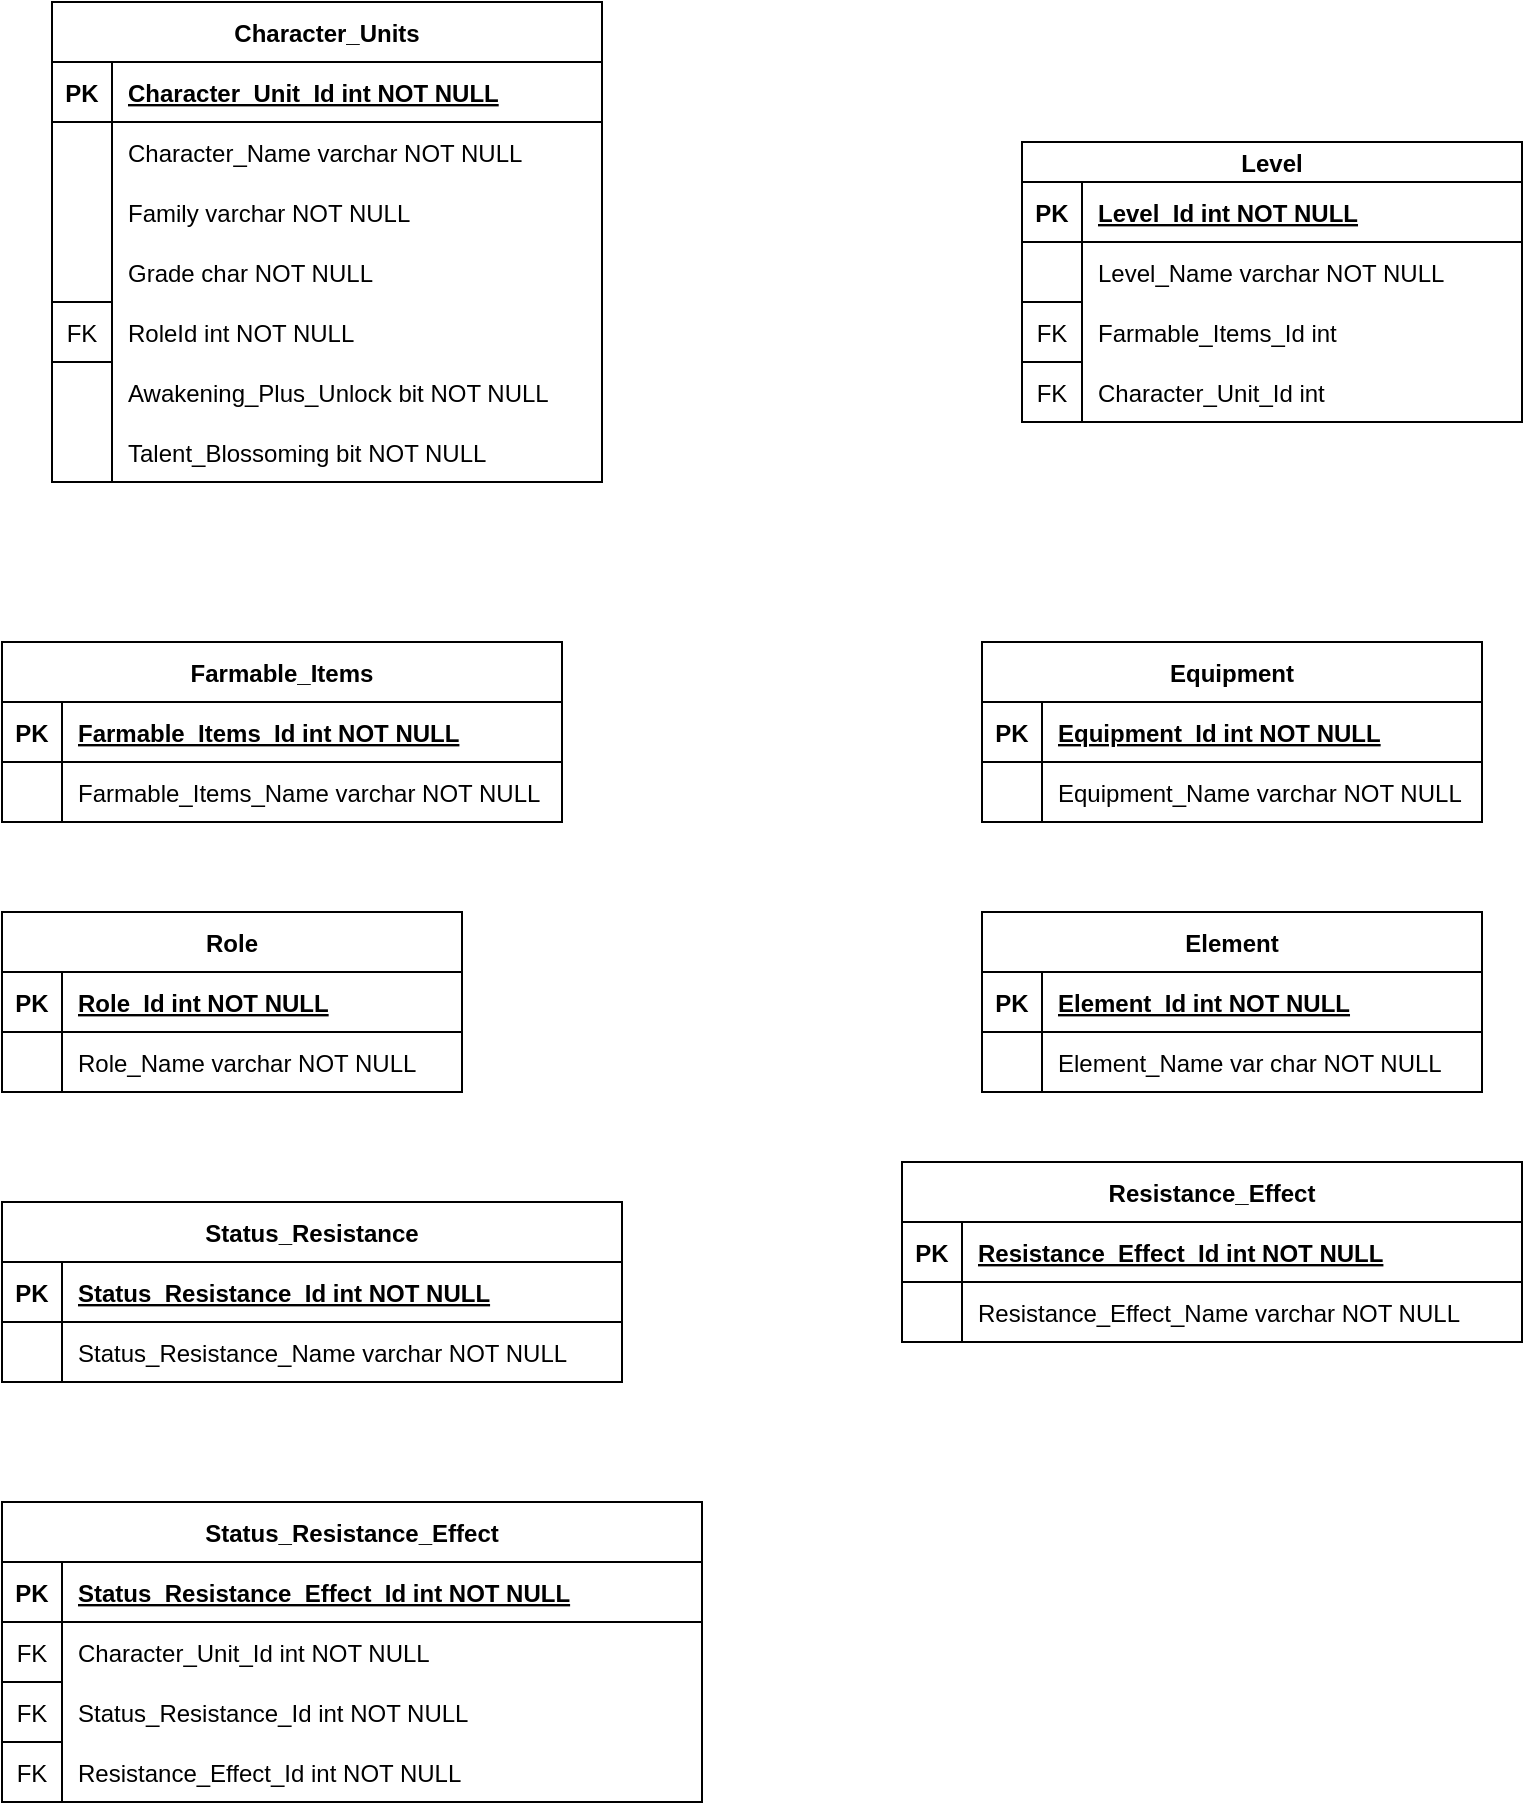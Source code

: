 <mxfile version="20.0.1" type="github">
  <diagram id="R2lEEEUBdFMjLlhIrx00" name="Page-1">
    <mxGraphModel dx="1422" dy="766" grid="1" gridSize="10" guides="1" tooltips="1" connect="1" arrows="1" fold="1" page="1" pageScale="1" pageWidth="850" pageHeight="1100" math="0" shadow="0" extFonts="Permanent Marker^https://fonts.googleapis.com/css?family=Permanent+Marker">
      <root>
        <mxCell id="0" />
        <mxCell id="1" parent="0" />
        <mxCell id="C-vyLk0tnHw3VtMMgP7b-13" value="Level" style="shape=table;startSize=20;container=1;collapsible=1;childLayout=tableLayout;fixedRows=1;rowLines=0;fontStyle=1;align=center;resizeLast=1;" parent="1" vertex="1">
          <mxGeometry x="550" y="120" width="250" height="140" as="geometry" />
        </mxCell>
        <mxCell id="C-vyLk0tnHw3VtMMgP7b-14" value="" style="shape=partialRectangle;collapsible=0;dropTarget=0;pointerEvents=0;fillColor=none;points=[[0,0.5],[1,0.5]];portConstraint=eastwest;top=0;left=0;right=0;bottom=1;" parent="C-vyLk0tnHw3VtMMgP7b-13" vertex="1">
          <mxGeometry y="20" width="250" height="30" as="geometry" />
        </mxCell>
        <mxCell id="C-vyLk0tnHw3VtMMgP7b-15" value="PK" style="shape=partialRectangle;overflow=hidden;connectable=0;fillColor=none;top=0;left=0;bottom=0;right=0;fontStyle=1;" parent="C-vyLk0tnHw3VtMMgP7b-14" vertex="1">
          <mxGeometry width="30" height="30" as="geometry">
            <mxRectangle width="30" height="30" as="alternateBounds" />
          </mxGeometry>
        </mxCell>
        <mxCell id="C-vyLk0tnHw3VtMMgP7b-16" value="Level_Id int NOT NULL" style="shape=partialRectangle;overflow=hidden;connectable=0;fillColor=none;top=0;left=0;bottom=0;right=0;align=left;spacingLeft=6;fontStyle=5;" parent="C-vyLk0tnHw3VtMMgP7b-14" vertex="1">
          <mxGeometry x="30" width="220" height="30" as="geometry">
            <mxRectangle width="220" height="30" as="alternateBounds" />
          </mxGeometry>
        </mxCell>
        <mxCell id="C-vyLk0tnHw3VtMMgP7b-17" value="" style="shape=partialRectangle;collapsible=0;dropTarget=0;pointerEvents=0;fillColor=none;points=[[0,0.5],[1,0.5]];portConstraint=eastwest;top=0;left=0;right=0;bottom=0;" parent="C-vyLk0tnHw3VtMMgP7b-13" vertex="1">
          <mxGeometry y="50" width="250" height="30" as="geometry" />
        </mxCell>
        <mxCell id="C-vyLk0tnHw3VtMMgP7b-18" value="" style="shape=partialRectangle;overflow=hidden;connectable=0;fillColor=none;top=0;left=0;bottom=0;right=0;" parent="C-vyLk0tnHw3VtMMgP7b-17" vertex="1">
          <mxGeometry width="30" height="30" as="geometry">
            <mxRectangle width="30" height="30" as="alternateBounds" />
          </mxGeometry>
        </mxCell>
        <mxCell id="C-vyLk0tnHw3VtMMgP7b-19" value="Level_Name varchar NOT NULL" style="shape=partialRectangle;overflow=hidden;connectable=0;fillColor=none;top=0;left=0;bottom=0;right=0;align=left;spacingLeft=6;" parent="C-vyLk0tnHw3VtMMgP7b-17" vertex="1">
          <mxGeometry x="30" width="220" height="30" as="geometry">
            <mxRectangle width="220" height="30" as="alternateBounds" />
          </mxGeometry>
        </mxCell>
        <mxCell id="C-vyLk0tnHw3VtMMgP7b-20" value="" style="shape=partialRectangle;collapsible=0;dropTarget=0;pointerEvents=0;fillColor=none;points=[[0,0.5],[1,0.5]];portConstraint=eastwest;top=0;left=0;right=0;bottom=0;" parent="C-vyLk0tnHw3VtMMgP7b-13" vertex="1">
          <mxGeometry y="80" width="250" height="30" as="geometry" />
        </mxCell>
        <mxCell id="C-vyLk0tnHw3VtMMgP7b-21" value="FK" style="shape=partialRectangle;overflow=hidden;connectable=0;fillColor=none;top=1;left=0;bottom=0;right=0;" parent="C-vyLk0tnHw3VtMMgP7b-20" vertex="1">
          <mxGeometry width="30" height="30" as="geometry">
            <mxRectangle width="30" height="30" as="alternateBounds" />
          </mxGeometry>
        </mxCell>
        <mxCell id="C-vyLk0tnHw3VtMMgP7b-22" value="Farmable_Items_Id int " style="shape=partialRectangle;overflow=hidden;connectable=0;fillColor=none;top=0;left=0;bottom=0;right=0;align=left;spacingLeft=6;" parent="C-vyLk0tnHw3VtMMgP7b-20" vertex="1">
          <mxGeometry x="30" width="220" height="30" as="geometry">
            <mxRectangle width="220" height="30" as="alternateBounds" />
          </mxGeometry>
        </mxCell>
        <mxCell id="4Q0O8ava39cJxy7ns4Ji-31" style="shape=partialRectangle;collapsible=0;dropTarget=0;pointerEvents=0;fillColor=none;points=[[0,0.5],[1,0.5]];portConstraint=eastwest;top=0;left=0;right=0;bottom=0;" vertex="1" parent="C-vyLk0tnHw3VtMMgP7b-13">
          <mxGeometry y="110" width="250" height="30" as="geometry" />
        </mxCell>
        <mxCell id="4Q0O8ava39cJxy7ns4Ji-32" value="FK" style="shape=partialRectangle;overflow=hidden;connectable=0;fillColor=none;top=1;left=0;bottom=0;right=0;" vertex="1" parent="4Q0O8ava39cJxy7ns4Ji-31">
          <mxGeometry width="30" height="30" as="geometry">
            <mxRectangle width="30" height="30" as="alternateBounds" />
          </mxGeometry>
        </mxCell>
        <mxCell id="4Q0O8ava39cJxy7ns4Ji-33" value="Character_Unit_Id int" style="shape=partialRectangle;overflow=hidden;connectable=0;fillColor=none;top=0;left=0;bottom=0;right=0;align=left;spacingLeft=6;" vertex="1" parent="4Q0O8ava39cJxy7ns4Ji-31">
          <mxGeometry x="30" width="220" height="30" as="geometry">
            <mxRectangle width="220" height="30" as="alternateBounds" />
          </mxGeometry>
        </mxCell>
        <mxCell id="4Q0O8ava39cJxy7ns4Ji-34" value="Farmable_Items" style="shape=table;startSize=30;container=1;collapsible=1;childLayout=tableLayout;fixedRows=1;rowLines=0;fontStyle=1;align=center;resizeLast=1;comic=0;strokeColor=default;" vertex="1" parent="1">
          <mxGeometry x="40" y="370" width="280" height="90" as="geometry" />
        </mxCell>
        <mxCell id="4Q0O8ava39cJxy7ns4Ji-35" value="" style="shape=tableRow;horizontal=0;startSize=0;swimlaneHead=0;swimlaneBody=0;fillColor=none;collapsible=0;dropTarget=0;points=[[0,0.5],[1,0.5]];portConstraint=eastwest;top=0;left=0;right=0;bottom=1;comic=0;strokeColor=default;" vertex="1" parent="4Q0O8ava39cJxy7ns4Ji-34">
          <mxGeometry y="30" width="280" height="30" as="geometry" />
        </mxCell>
        <mxCell id="4Q0O8ava39cJxy7ns4Ji-36" value="PK" style="shape=partialRectangle;connectable=0;fillColor=none;top=0;left=0;bottom=0;right=0;fontStyle=1;overflow=hidden;comic=0;strokeColor=default;" vertex="1" parent="4Q0O8ava39cJxy7ns4Ji-35">
          <mxGeometry width="30" height="30" as="geometry">
            <mxRectangle width="30" height="30" as="alternateBounds" />
          </mxGeometry>
        </mxCell>
        <mxCell id="4Q0O8ava39cJxy7ns4Ji-37" value="Farmable_Items_Id int NOT NULL" style="shape=partialRectangle;connectable=0;fillColor=none;top=0;left=0;bottom=0;right=0;align=left;spacingLeft=6;fontStyle=5;overflow=hidden;comic=0;strokeColor=default;" vertex="1" parent="4Q0O8ava39cJxy7ns4Ji-35">
          <mxGeometry x="30" width="250" height="30" as="geometry">
            <mxRectangle width="250" height="30" as="alternateBounds" />
          </mxGeometry>
        </mxCell>
        <mxCell id="4Q0O8ava39cJxy7ns4Ji-38" value="" style="shape=tableRow;horizontal=0;startSize=0;swimlaneHead=0;swimlaneBody=0;fillColor=none;collapsible=0;dropTarget=0;points=[[0,0.5],[1,0.5]];portConstraint=eastwest;top=0;left=0;right=0;bottom=0;comic=0;strokeColor=default;" vertex="1" parent="4Q0O8ava39cJxy7ns4Ji-34">
          <mxGeometry y="60" width="280" height="30" as="geometry" />
        </mxCell>
        <mxCell id="4Q0O8ava39cJxy7ns4Ji-39" value="" style="shape=partialRectangle;connectable=0;fillColor=none;top=0;left=0;bottom=0;right=0;editable=1;overflow=hidden;comic=0;strokeColor=default;" vertex="1" parent="4Q0O8ava39cJxy7ns4Ji-38">
          <mxGeometry width="30" height="30" as="geometry">
            <mxRectangle width="30" height="30" as="alternateBounds" />
          </mxGeometry>
        </mxCell>
        <mxCell id="4Q0O8ava39cJxy7ns4Ji-40" value="Farmable_Items_Name varchar NOT NULL" style="shape=partialRectangle;connectable=0;fillColor=none;top=0;left=0;bottom=0;right=0;align=left;spacingLeft=6;overflow=hidden;comic=0;strokeColor=default;" vertex="1" parent="4Q0O8ava39cJxy7ns4Ji-38">
          <mxGeometry x="30" width="250" height="30" as="geometry">
            <mxRectangle width="250" height="30" as="alternateBounds" />
          </mxGeometry>
        </mxCell>
        <mxCell id="4Q0O8ava39cJxy7ns4Ji-47" value="Equipment" style="shape=table;startSize=30;container=1;collapsible=1;childLayout=tableLayout;fixedRows=1;rowLines=0;fontStyle=1;align=center;resizeLast=1;comic=0;strokeColor=default;" vertex="1" parent="1">
          <mxGeometry x="530" y="370" width="250" height="90" as="geometry" />
        </mxCell>
        <mxCell id="4Q0O8ava39cJxy7ns4Ji-48" value="" style="shape=tableRow;horizontal=0;startSize=0;swimlaneHead=0;swimlaneBody=0;fillColor=none;collapsible=0;dropTarget=0;points=[[0,0.5],[1,0.5]];portConstraint=eastwest;top=0;left=0;right=0;bottom=1;comic=0;strokeColor=default;" vertex="1" parent="4Q0O8ava39cJxy7ns4Ji-47">
          <mxGeometry y="30" width="250" height="30" as="geometry" />
        </mxCell>
        <mxCell id="4Q0O8ava39cJxy7ns4Ji-49" value="PK" style="shape=partialRectangle;connectable=0;fillColor=none;top=0;left=0;bottom=0;right=0;fontStyle=1;overflow=hidden;comic=0;strokeColor=default;" vertex="1" parent="4Q0O8ava39cJxy7ns4Ji-48">
          <mxGeometry width="30" height="30" as="geometry">
            <mxRectangle width="30" height="30" as="alternateBounds" />
          </mxGeometry>
        </mxCell>
        <mxCell id="4Q0O8ava39cJxy7ns4Ji-50" value="Equipment_Id int NOT NULL" style="shape=partialRectangle;connectable=0;fillColor=none;top=0;left=0;bottom=0;right=0;align=left;spacingLeft=6;fontStyle=5;overflow=hidden;comic=0;strokeColor=default;" vertex="1" parent="4Q0O8ava39cJxy7ns4Ji-48">
          <mxGeometry x="30" width="220" height="30" as="geometry">
            <mxRectangle width="220" height="30" as="alternateBounds" />
          </mxGeometry>
        </mxCell>
        <mxCell id="4Q0O8ava39cJxy7ns4Ji-51" value="" style="shape=tableRow;horizontal=0;startSize=0;swimlaneHead=0;swimlaneBody=0;fillColor=none;collapsible=0;dropTarget=0;points=[[0,0.5],[1,0.5]];portConstraint=eastwest;top=0;left=0;right=0;bottom=0;comic=0;strokeColor=default;" vertex="1" parent="4Q0O8ava39cJxy7ns4Ji-47">
          <mxGeometry y="60" width="250" height="30" as="geometry" />
        </mxCell>
        <mxCell id="4Q0O8ava39cJxy7ns4Ji-52" value="" style="shape=partialRectangle;connectable=0;fillColor=none;top=0;left=0;bottom=0;right=0;editable=1;overflow=hidden;comic=0;strokeColor=default;" vertex="1" parent="4Q0O8ava39cJxy7ns4Ji-51">
          <mxGeometry width="30" height="30" as="geometry">
            <mxRectangle width="30" height="30" as="alternateBounds" />
          </mxGeometry>
        </mxCell>
        <mxCell id="4Q0O8ava39cJxy7ns4Ji-53" value="Equipment_Name varchar NOT NULL" style="shape=partialRectangle;connectable=0;fillColor=none;top=0;left=0;bottom=0;right=0;align=left;spacingLeft=6;overflow=hidden;comic=0;strokeColor=default;" vertex="1" parent="4Q0O8ava39cJxy7ns4Ji-51">
          <mxGeometry x="30" width="220" height="30" as="geometry">
            <mxRectangle width="220" height="30" as="alternateBounds" />
          </mxGeometry>
        </mxCell>
        <mxCell id="4Q0O8ava39cJxy7ns4Ji-64" value="Role" style="shape=table;startSize=30;container=1;collapsible=1;childLayout=tableLayout;fixedRows=1;rowLines=0;fontStyle=1;align=center;resizeLast=1;comic=0;strokeColor=default;" vertex="1" parent="1">
          <mxGeometry x="40" y="505" width="230" height="90" as="geometry" />
        </mxCell>
        <mxCell id="4Q0O8ava39cJxy7ns4Ji-65" value="" style="shape=tableRow;horizontal=0;startSize=0;swimlaneHead=0;swimlaneBody=0;fillColor=none;collapsible=0;dropTarget=0;points=[[0,0.5],[1,0.5]];portConstraint=eastwest;top=0;left=0;right=0;bottom=1;comic=0;strokeColor=default;" vertex="1" parent="4Q0O8ava39cJxy7ns4Ji-64">
          <mxGeometry y="30" width="230" height="30" as="geometry" />
        </mxCell>
        <mxCell id="4Q0O8ava39cJxy7ns4Ji-66" value="PK" style="shape=partialRectangle;connectable=0;fillColor=none;top=0;left=0;bottom=0;right=0;fontStyle=1;overflow=hidden;comic=0;strokeColor=default;" vertex="1" parent="4Q0O8ava39cJxy7ns4Ji-65">
          <mxGeometry width="30" height="30" as="geometry">
            <mxRectangle width="30" height="30" as="alternateBounds" />
          </mxGeometry>
        </mxCell>
        <mxCell id="4Q0O8ava39cJxy7ns4Ji-67" value="Role_Id int NOT NULL" style="shape=partialRectangle;connectable=0;fillColor=none;top=0;left=0;bottom=0;right=0;align=left;spacingLeft=6;fontStyle=5;overflow=hidden;comic=0;strokeColor=default;" vertex="1" parent="4Q0O8ava39cJxy7ns4Ji-65">
          <mxGeometry x="30" width="200" height="30" as="geometry">
            <mxRectangle width="200" height="30" as="alternateBounds" />
          </mxGeometry>
        </mxCell>
        <mxCell id="4Q0O8ava39cJxy7ns4Ji-68" value="" style="shape=tableRow;horizontal=0;startSize=0;swimlaneHead=0;swimlaneBody=0;fillColor=none;collapsible=0;dropTarget=0;points=[[0,0.5],[1,0.5]];portConstraint=eastwest;top=0;left=0;right=0;bottom=0;comic=0;strokeColor=default;" vertex="1" parent="4Q0O8ava39cJxy7ns4Ji-64">
          <mxGeometry y="60" width="230" height="30" as="geometry" />
        </mxCell>
        <mxCell id="4Q0O8ava39cJxy7ns4Ji-69" value="" style="shape=partialRectangle;connectable=0;fillColor=none;top=0;left=0;bottom=0;right=0;editable=1;overflow=hidden;comic=0;strokeColor=default;" vertex="1" parent="4Q0O8ava39cJxy7ns4Ji-68">
          <mxGeometry width="30" height="30" as="geometry">
            <mxRectangle width="30" height="30" as="alternateBounds" />
          </mxGeometry>
        </mxCell>
        <mxCell id="4Q0O8ava39cJxy7ns4Ji-70" value="Role_Name varchar NOT NULL" style="shape=partialRectangle;connectable=0;fillColor=none;top=0;left=0;bottom=0;right=0;align=left;spacingLeft=6;overflow=hidden;comic=0;strokeColor=default;" vertex="1" parent="4Q0O8ava39cJxy7ns4Ji-68">
          <mxGeometry x="30" width="200" height="30" as="geometry">
            <mxRectangle width="200" height="30" as="alternateBounds" />
          </mxGeometry>
        </mxCell>
        <mxCell id="4Q0O8ava39cJxy7ns4Ji-77" value="Element" style="shape=table;startSize=30;container=1;collapsible=1;childLayout=tableLayout;fixedRows=1;rowLines=0;fontStyle=1;align=center;resizeLast=1;comic=0;strokeColor=default;" vertex="1" parent="1">
          <mxGeometry x="530" y="505" width="250" height="90" as="geometry" />
        </mxCell>
        <mxCell id="4Q0O8ava39cJxy7ns4Ji-78" value="" style="shape=tableRow;horizontal=0;startSize=0;swimlaneHead=0;swimlaneBody=0;fillColor=none;collapsible=0;dropTarget=0;points=[[0,0.5],[1,0.5]];portConstraint=eastwest;top=0;left=0;right=0;bottom=1;comic=0;strokeColor=default;" vertex="1" parent="4Q0O8ava39cJxy7ns4Ji-77">
          <mxGeometry y="30" width="250" height="30" as="geometry" />
        </mxCell>
        <mxCell id="4Q0O8ava39cJxy7ns4Ji-79" value="PK" style="shape=partialRectangle;connectable=0;fillColor=none;top=0;left=0;bottom=0;right=0;fontStyle=1;overflow=hidden;comic=0;strokeColor=default;" vertex="1" parent="4Q0O8ava39cJxy7ns4Ji-78">
          <mxGeometry width="30" height="30" as="geometry">
            <mxRectangle width="30" height="30" as="alternateBounds" />
          </mxGeometry>
        </mxCell>
        <mxCell id="4Q0O8ava39cJxy7ns4Ji-80" value="Element_Id int NOT NULL" style="shape=partialRectangle;connectable=0;fillColor=none;top=0;left=0;bottom=0;right=0;align=left;spacingLeft=6;fontStyle=5;overflow=hidden;comic=0;strokeColor=default;" vertex="1" parent="4Q0O8ava39cJxy7ns4Ji-78">
          <mxGeometry x="30" width="220" height="30" as="geometry">
            <mxRectangle width="220" height="30" as="alternateBounds" />
          </mxGeometry>
        </mxCell>
        <mxCell id="4Q0O8ava39cJxy7ns4Ji-81" value="" style="shape=tableRow;horizontal=0;startSize=0;swimlaneHead=0;swimlaneBody=0;fillColor=none;collapsible=0;dropTarget=0;points=[[0,0.5],[1,0.5]];portConstraint=eastwest;top=0;left=0;right=0;bottom=0;comic=0;strokeColor=default;" vertex="1" parent="4Q0O8ava39cJxy7ns4Ji-77">
          <mxGeometry y="60" width="250" height="30" as="geometry" />
        </mxCell>
        <mxCell id="4Q0O8ava39cJxy7ns4Ji-82" value="" style="shape=partialRectangle;connectable=0;fillColor=none;top=0;left=0;bottom=0;right=0;editable=1;overflow=hidden;comic=0;strokeColor=default;" vertex="1" parent="4Q0O8ava39cJxy7ns4Ji-81">
          <mxGeometry width="30" height="30" as="geometry">
            <mxRectangle width="30" height="30" as="alternateBounds" />
          </mxGeometry>
        </mxCell>
        <mxCell id="4Q0O8ava39cJxy7ns4Ji-83" value="Element_Name var char NOT NULL" style="shape=partialRectangle;connectable=0;fillColor=none;top=0;left=0;bottom=0;right=0;align=left;spacingLeft=6;overflow=hidden;comic=0;strokeColor=default;" vertex="1" parent="4Q0O8ava39cJxy7ns4Ji-81">
          <mxGeometry x="30" width="220" height="30" as="geometry">
            <mxRectangle width="220" height="30" as="alternateBounds" />
          </mxGeometry>
        </mxCell>
        <mxCell id="4Q0O8ava39cJxy7ns4Ji-90" value="Status_Resistance" style="shape=table;startSize=30;container=1;collapsible=1;childLayout=tableLayout;fixedRows=1;rowLines=0;fontStyle=1;align=center;resizeLast=1;comic=0;strokeColor=default;" vertex="1" parent="1">
          <mxGeometry x="40" y="650" width="310" height="90" as="geometry" />
        </mxCell>
        <mxCell id="4Q0O8ava39cJxy7ns4Ji-91" value="" style="shape=tableRow;horizontal=0;startSize=0;swimlaneHead=0;swimlaneBody=0;fillColor=none;collapsible=0;dropTarget=0;points=[[0,0.5],[1,0.5]];portConstraint=eastwest;top=0;left=0;right=0;bottom=1;comic=0;strokeColor=default;" vertex="1" parent="4Q0O8ava39cJxy7ns4Ji-90">
          <mxGeometry y="30" width="310" height="30" as="geometry" />
        </mxCell>
        <mxCell id="4Q0O8ava39cJxy7ns4Ji-92" value="PK" style="shape=partialRectangle;connectable=0;fillColor=none;top=0;left=0;bottom=0;right=0;fontStyle=1;overflow=hidden;comic=0;strokeColor=default;" vertex="1" parent="4Q0O8ava39cJxy7ns4Ji-91">
          <mxGeometry width="30" height="30" as="geometry">
            <mxRectangle width="30" height="30" as="alternateBounds" />
          </mxGeometry>
        </mxCell>
        <mxCell id="4Q0O8ava39cJxy7ns4Ji-93" value="Status_Resistance_Id int NOT NULL" style="shape=partialRectangle;connectable=0;fillColor=none;top=0;left=0;bottom=0;right=0;align=left;spacingLeft=6;fontStyle=5;overflow=hidden;comic=0;strokeColor=default;" vertex="1" parent="4Q0O8ava39cJxy7ns4Ji-91">
          <mxGeometry x="30" width="280" height="30" as="geometry">
            <mxRectangle width="280" height="30" as="alternateBounds" />
          </mxGeometry>
        </mxCell>
        <mxCell id="4Q0O8ava39cJxy7ns4Ji-94" value="" style="shape=tableRow;horizontal=0;startSize=0;swimlaneHead=0;swimlaneBody=0;fillColor=none;collapsible=0;dropTarget=0;points=[[0,0.5],[1,0.5]];portConstraint=eastwest;top=0;left=0;right=0;bottom=0;comic=0;strokeColor=default;" vertex="1" parent="4Q0O8ava39cJxy7ns4Ji-90">
          <mxGeometry y="60" width="310" height="30" as="geometry" />
        </mxCell>
        <mxCell id="4Q0O8ava39cJxy7ns4Ji-95" value="" style="shape=partialRectangle;connectable=0;fillColor=none;top=0;left=0;bottom=0;right=0;editable=1;overflow=hidden;comic=0;strokeColor=default;" vertex="1" parent="4Q0O8ava39cJxy7ns4Ji-94">
          <mxGeometry width="30" height="30" as="geometry">
            <mxRectangle width="30" height="30" as="alternateBounds" />
          </mxGeometry>
        </mxCell>
        <mxCell id="4Q0O8ava39cJxy7ns4Ji-96" value="Status_Resistance_Name varchar NOT NULL" style="shape=partialRectangle;connectable=0;fillColor=none;top=0;left=0;bottom=0;right=0;align=left;spacingLeft=6;overflow=hidden;comic=0;strokeColor=default;" vertex="1" parent="4Q0O8ava39cJxy7ns4Ji-94">
          <mxGeometry x="30" width="280" height="30" as="geometry">
            <mxRectangle width="280" height="30" as="alternateBounds" />
          </mxGeometry>
        </mxCell>
        <mxCell id="4Q0O8ava39cJxy7ns4Ji-103" value="Resistance_Effect" style="shape=table;startSize=30;container=1;collapsible=1;childLayout=tableLayout;fixedRows=1;rowLines=0;fontStyle=1;align=center;resizeLast=1;comic=0;strokeColor=default;" vertex="1" parent="1">
          <mxGeometry x="490" y="630" width="310" height="90" as="geometry" />
        </mxCell>
        <mxCell id="4Q0O8ava39cJxy7ns4Ji-104" value="" style="shape=tableRow;horizontal=0;startSize=0;swimlaneHead=0;swimlaneBody=0;fillColor=none;collapsible=0;dropTarget=0;points=[[0,0.5],[1,0.5]];portConstraint=eastwest;top=0;left=0;right=0;bottom=1;comic=0;strokeColor=default;" vertex="1" parent="4Q0O8ava39cJxy7ns4Ji-103">
          <mxGeometry y="30" width="310" height="30" as="geometry" />
        </mxCell>
        <mxCell id="4Q0O8ava39cJxy7ns4Ji-105" value="PK" style="shape=partialRectangle;connectable=0;fillColor=none;top=0;left=0;bottom=0;right=0;fontStyle=1;overflow=hidden;comic=0;strokeColor=default;" vertex="1" parent="4Q0O8ava39cJxy7ns4Ji-104">
          <mxGeometry width="30" height="30" as="geometry">
            <mxRectangle width="30" height="30" as="alternateBounds" />
          </mxGeometry>
        </mxCell>
        <mxCell id="4Q0O8ava39cJxy7ns4Ji-106" value="Resistance_Effect_Id int NOT NULL" style="shape=partialRectangle;connectable=0;fillColor=none;top=0;left=0;bottom=0;right=0;align=left;spacingLeft=6;fontStyle=5;overflow=hidden;comic=0;strokeColor=default;" vertex="1" parent="4Q0O8ava39cJxy7ns4Ji-104">
          <mxGeometry x="30" width="280" height="30" as="geometry">
            <mxRectangle width="280" height="30" as="alternateBounds" />
          </mxGeometry>
        </mxCell>
        <mxCell id="4Q0O8ava39cJxy7ns4Ji-107" value="" style="shape=tableRow;horizontal=0;startSize=0;swimlaneHead=0;swimlaneBody=0;fillColor=none;collapsible=0;dropTarget=0;points=[[0,0.5],[1,0.5]];portConstraint=eastwest;top=0;left=0;right=0;bottom=0;comic=0;strokeColor=default;" vertex="1" parent="4Q0O8ava39cJxy7ns4Ji-103">
          <mxGeometry y="60" width="310" height="30" as="geometry" />
        </mxCell>
        <mxCell id="4Q0O8ava39cJxy7ns4Ji-108" value="" style="shape=partialRectangle;connectable=0;fillColor=none;top=0;left=0;bottom=0;right=0;editable=1;overflow=hidden;comic=0;strokeColor=default;" vertex="1" parent="4Q0O8ava39cJxy7ns4Ji-107">
          <mxGeometry width="30" height="30" as="geometry">
            <mxRectangle width="30" height="30" as="alternateBounds" />
          </mxGeometry>
        </mxCell>
        <mxCell id="4Q0O8ava39cJxy7ns4Ji-109" value="Resistance_Effect_Name varchar NOT NULL" style="shape=partialRectangle;connectable=0;fillColor=none;top=0;left=0;bottom=0;right=0;align=left;spacingLeft=6;overflow=hidden;comic=0;strokeColor=default;" vertex="1" parent="4Q0O8ava39cJxy7ns4Ji-107">
          <mxGeometry x="30" width="280" height="30" as="geometry">
            <mxRectangle width="280" height="30" as="alternateBounds" />
          </mxGeometry>
        </mxCell>
        <mxCell id="4Q0O8ava39cJxy7ns4Ji-116" value="Character_Units" style="shape=table;startSize=30;container=1;collapsible=1;childLayout=tableLayout;fixedRows=1;rowLines=0;fontStyle=1;align=center;resizeLast=1;comic=0;strokeColor=default;" vertex="1" parent="1">
          <mxGeometry x="65" y="50" width="275" height="240" as="geometry" />
        </mxCell>
        <mxCell id="4Q0O8ava39cJxy7ns4Ji-117" value="" style="shape=tableRow;horizontal=0;startSize=0;swimlaneHead=0;swimlaneBody=0;fillColor=none;collapsible=0;dropTarget=0;points=[[0,0.5],[1,0.5]];portConstraint=eastwest;top=0;left=0;right=0;bottom=1;comic=0;strokeColor=default;" vertex="1" parent="4Q0O8ava39cJxy7ns4Ji-116">
          <mxGeometry y="30" width="275" height="30" as="geometry" />
        </mxCell>
        <mxCell id="4Q0O8ava39cJxy7ns4Ji-118" value="PK" style="shape=partialRectangle;connectable=0;fillColor=none;top=0;left=0;bottom=0;right=0;fontStyle=1;overflow=hidden;comic=0;strokeColor=default;" vertex="1" parent="4Q0O8ava39cJxy7ns4Ji-117">
          <mxGeometry width="30" height="30" as="geometry">
            <mxRectangle width="30" height="30" as="alternateBounds" />
          </mxGeometry>
        </mxCell>
        <mxCell id="4Q0O8ava39cJxy7ns4Ji-119" value="Character_Unit_Id int NOT NULL" style="shape=partialRectangle;connectable=0;fillColor=none;top=0;left=0;bottom=0;right=0;align=left;spacingLeft=6;fontStyle=5;overflow=hidden;comic=0;strokeColor=default;" vertex="1" parent="4Q0O8ava39cJxy7ns4Ji-117">
          <mxGeometry x="30" width="245" height="30" as="geometry">
            <mxRectangle width="245" height="30" as="alternateBounds" />
          </mxGeometry>
        </mxCell>
        <mxCell id="4Q0O8ava39cJxy7ns4Ji-120" value="" style="shape=tableRow;horizontal=0;startSize=0;swimlaneHead=0;swimlaneBody=0;fillColor=none;collapsible=0;dropTarget=0;points=[[0,0.5],[1,0.5]];portConstraint=eastwest;top=0;left=0;right=0;bottom=0;comic=0;strokeColor=default;" vertex="1" parent="4Q0O8ava39cJxy7ns4Ji-116">
          <mxGeometry y="60" width="275" height="30" as="geometry" />
        </mxCell>
        <mxCell id="4Q0O8ava39cJxy7ns4Ji-121" value="" style="shape=partialRectangle;connectable=0;fillColor=none;top=0;left=0;bottom=0;right=0;editable=1;overflow=hidden;comic=0;strokeColor=default;" vertex="1" parent="4Q0O8ava39cJxy7ns4Ji-120">
          <mxGeometry width="30" height="30" as="geometry">
            <mxRectangle width="30" height="30" as="alternateBounds" />
          </mxGeometry>
        </mxCell>
        <mxCell id="4Q0O8ava39cJxy7ns4Ji-122" value="Character_Name varchar NOT NULL" style="shape=partialRectangle;connectable=0;fillColor=none;top=0;left=0;bottom=0;right=0;align=left;spacingLeft=6;overflow=hidden;comic=0;strokeColor=default;" vertex="1" parent="4Q0O8ava39cJxy7ns4Ji-120">
          <mxGeometry x="30" width="245" height="30" as="geometry">
            <mxRectangle width="245" height="30" as="alternateBounds" />
          </mxGeometry>
        </mxCell>
        <mxCell id="4Q0O8ava39cJxy7ns4Ji-123" value="" style="shape=tableRow;horizontal=0;startSize=0;swimlaneHead=0;swimlaneBody=0;fillColor=none;collapsible=0;dropTarget=0;points=[[0,0.5],[1,0.5]];portConstraint=eastwest;top=0;left=0;right=0;bottom=0;comic=0;strokeColor=default;" vertex="1" parent="4Q0O8ava39cJxy7ns4Ji-116">
          <mxGeometry y="90" width="275" height="30" as="geometry" />
        </mxCell>
        <mxCell id="4Q0O8ava39cJxy7ns4Ji-124" value="" style="shape=partialRectangle;connectable=0;fillColor=none;top=0;left=0;bottom=0;right=0;editable=1;overflow=hidden;comic=0;strokeColor=default;" vertex="1" parent="4Q0O8ava39cJxy7ns4Ji-123">
          <mxGeometry width="30" height="30" as="geometry">
            <mxRectangle width="30" height="30" as="alternateBounds" />
          </mxGeometry>
        </mxCell>
        <mxCell id="4Q0O8ava39cJxy7ns4Ji-125" value="Family varchar NOT NULL" style="shape=partialRectangle;connectable=0;fillColor=none;top=0;left=0;bottom=0;right=0;align=left;spacingLeft=6;overflow=hidden;comic=0;strokeColor=default;" vertex="1" parent="4Q0O8ava39cJxy7ns4Ji-123">
          <mxGeometry x="30" width="245" height="30" as="geometry">
            <mxRectangle width="245" height="30" as="alternateBounds" />
          </mxGeometry>
        </mxCell>
        <mxCell id="4Q0O8ava39cJxy7ns4Ji-126" value="" style="shape=tableRow;horizontal=0;startSize=0;swimlaneHead=0;swimlaneBody=0;fillColor=none;collapsible=0;dropTarget=0;points=[[0,0.5],[1,0.5]];portConstraint=eastwest;top=0;left=0;right=0;bottom=0;comic=0;strokeColor=default;" vertex="1" parent="4Q0O8ava39cJxy7ns4Ji-116">
          <mxGeometry y="120" width="275" height="30" as="geometry" />
        </mxCell>
        <mxCell id="4Q0O8ava39cJxy7ns4Ji-127" value="" style="shape=partialRectangle;connectable=0;fillColor=none;top=0;left=0;bottom=0;right=0;editable=1;overflow=hidden;comic=0;strokeColor=default;" vertex="1" parent="4Q0O8ava39cJxy7ns4Ji-126">
          <mxGeometry width="30" height="30" as="geometry">
            <mxRectangle width="30" height="30" as="alternateBounds" />
          </mxGeometry>
        </mxCell>
        <mxCell id="4Q0O8ava39cJxy7ns4Ji-128" value="Grade char NOT NULL" style="shape=partialRectangle;connectable=0;fillColor=none;top=0;left=0;bottom=0;right=0;align=left;spacingLeft=6;overflow=hidden;comic=0;strokeColor=default;" vertex="1" parent="4Q0O8ava39cJxy7ns4Ji-126">
          <mxGeometry x="30" width="245" height="30" as="geometry">
            <mxRectangle width="245" height="30" as="alternateBounds" />
          </mxGeometry>
        </mxCell>
        <mxCell id="4Q0O8ava39cJxy7ns4Ji-129" style="shape=tableRow;horizontal=0;startSize=0;swimlaneHead=0;swimlaneBody=0;fillColor=none;collapsible=0;dropTarget=0;points=[[0,0.5],[1,0.5]];portConstraint=eastwest;top=0;left=0;right=0;bottom=0;comic=0;strokeColor=default;" vertex="1" parent="4Q0O8ava39cJxy7ns4Ji-116">
          <mxGeometry y="150" width="275" height="30" as="geometry" />
        </mxCell>
        <mxCell id="4Q0O8ava39cJxy7ns4Ji-130" value="FK" style="shape=partialRectangle;connectable=0;fillColor=none;top=1;left=0;bottom=0;right=0;editable=1;overflow=hidden;comic=0;strokeColor=default;" vertex="1" parent="4Q0O8ava39cJxy7ns4Ji-129">
          <mxGeometry width="30" height="30" as="geometry">
            <mxRectangle width="30" height="30" as="alternateBounds" />
          </mxGeometry>
        </mxCell>
        <mxCell id="4Q0O8ava39cJxy7ns4Ji-131" value="RoleId int NOT NULL" style="shape=partialRectangle;connectable=0;fillColor=none;top=0;left=0;bottom=0;right=0;align=left;spacingLeft=6;overflow=hidden;comic=0;strokeColor=default;" vertex="1" parent="4Q0O8ava39cJxy7ns4Ji-129">
          <mxGeometry x="30" width="245" height="30" as="geometry">
            <mxRectangle width="245" height="30" as="alternateBounds" />
          </mxGeometry>
        </mxCell>
        <mxCell id="4Q0O8ava39cJxy7ns4Ji-132" style="shape=tableRow;horizontal=0;startSize=0;swimlaneHead=0;swimlaneBody=0;fillColor=none;collapsible=0;dropTarget=0;points=[[0,0.5],[1,0.5]];portConstraint=eastwest;top=0;left=0;right=0;bottom=0;comic=0;strokeColor=default;" vertex="1" parent="4Q0O8ava39cJxy7ns4Ji-116">
          <mxGeometry y="180" width="275" height="30" as="geometry" />
        </mxCell>
        <mxCell id="4Q0O8ava39cJxy7ns4Ji-133" style="shape=partialRectangle;connectable=0;fillColor=none;top=1;left=0;bottom=0;right=0;editable=1;overflow=hidden;comic=0;strokeColor=default;" vertex="1" parent="4Q0O8ava39cJxy7ns4Ji-132">
          <mxGeometry width="30" height="30" as="geometry">
            <mxRectangle width="30" height="30" as="alternateBounds" />
          </mxGeometry>
        </mxCell>
        <mxCell id="4Q0O8ava39cJxy7ns4Ji-134" value="Awakening_Plus_Unlock bit NOT NULL" style="shape=partialRectangle;connectable=0;fillColor=none;top=0;left=0;bottom=0;right=0;align=left;spacingLeft=6;overflow=hidden;comic=0;strokeColor=default;" vertex="1" parent="4Q0O8ava39cJxy7ns4Ji-132">
          <mxGeometry x="30" width="245" height="30" as="geometry">
            <mxRectangle width="245" height="30" as="alternateBounds" />
          </mxGeometry>
        </mxCell>
        <mxCell id="4Q0O8ava39cJxy7ns4Ji-138" style="shape=tableRow;horizontal=0;startSize=0;swimlaneHead=0;swimlaneBody=0;fillColor=none;collapsible=0;dropTarget=0;points=[[0,0.5],[1,0.5]];portConstraint=eastwest;top=0;left=0;right=0;bottom=0;comic=0;strokeColor=default;" vertex="1" parent="4Q0O8ava39cJxy7ns4Ji-116">
          <mxGeometry y="210" width="275" height="30" as="geometry" />
        </mxCell>
        <mxCell id="4Q0O8ava39cJxy7ns4Ji-139" style="shape=partialRectangle;connectable=0;fillColor=none;top=0;left=0;bottom=0;right=0;editable=1;overflow=hidden;comic=0;strokeColor=default;" vertex="1" parent="4Q0O8ava39cJxy7ns4Ji-138">
          <mxGeometry width="30" height="30" as="geometry">
            <mxRectangle width="30" height="30" as="alternateBounds" />
          </mxGeometry>
        </mxCell>
        <mxCell id="4Q0O8ava39cJxy7ns4Ji-140" value="Talent_Blossoming bit NOT NULL" style="shape=partialRectangle;connectable=0;fillColor=none;top=0;left=0;bottom=0;right=0;align=left;spacingLeft=6;overflow=hidden;comic=0;strokeColor=default;" vertex="1" parent="4Q0O8ava39cJxy7ns4Ji-138">
          <mxGeometry x="30" width="245" height="30" as="geometry">
            <mxRectangle width="245" height="30" as="alternateBounds" />
          </mxGeometry>
        </mxCell>
        <mxCell id="4Q0O8ava39cJxy7ns4Ji-141" value="Status_Resistance_Effect" style="shape=table;startSize=30;container=1;collapsible=1;childLayout=tableLayout;fixedRows=1;rowLines=0;fontStyle=1;align=center;resizeLast=1;comic=0;strokeColor=default;" vertex="1" parent="1">
          <mxGeometry x="40" y="800" width="350" height="150" as="geometry" />
        </mxCell>
        <mxCell id="4Q0O8ava39cJxy7ns4Ji-142" value="" style="shape=tableRow;horizontal=0;startSize=0;swimlaneHead=0;swimlaneBody=0;fillColor=none;collapsible=0;dropTarget=0;points=[[0,0.5],[1,0.5]];portConstraint=eastwest;top=0;left=0;right=0;bottom=1;comic=0;strokeColor=default;" vertex="1" parent="4Q0O8ava39cJxy7ns4Ji-141">
          <mxGeometry y="30" width="350" height="30" as="geometry" />
        </mxCell>
        <mxCell id="4Q0O8ava39cJxy7ns4Ji-143" value="PK" style="shape=partialRectangle;connectable=0;fillColor=none;top=0;left=0;bottom=0;right=0;fontStyle=1;overflow=hidden;comic=0;strokeColor=default;" vertex="1" parent="4Q0O8ava39cJxy7ns4Ji-142">
          <mxGeometry width="30" height="30" as="geometry">
            <mxRectangle width="30" height="30" as="alternateBounds" />
          </mxGeometry>
        </mxCell>
        <mxCell id="4Q0O8ava39cJxy7ns4Ji-144" value="Status_Resistance_Effect_Id int NOT NULL" style="shape=partialRectangle;connectable=0;fillColor=none;top=0;left=0;bottom=0;right=0;align=left;spacingLeft=6;fontStyle=5;overflow=hidden;comic=0;strokeColor=default;" vertex="1" parent="4Q0O8ava39cJxy7ns4Ji-142">
          <mxGeometry x="30" width="320" height="30" as="geometry">
            <mxRectangle width="320" height="30" as="alternateBounds" />
          </mxGeometry>
        </mxCell>
        <mxCell id="4Q0O8ava39cJxy7ns4Ji-145" value="" style="shape=tableRow;horizontal=0;startSize=0;swimlaneHead=0;swimlaneBody=0;fillColor=none;collapsible=0;dropTarget=0;points=[[0,0.5],[1,0.5]];portConstraint=eastwest;top=0;left=0;right=0;bottom=0;comic=0;strokeColor=default;" vertex="1" parent="4Q0O8ava39cJxy7ns4Ji-141">
          <mxGeometry y="60" width="350" height="30" as="geometry" />
        </mxCell>
        <mxCell id="4Q0O8ava39cJxy7ns4Ji-146" value="FK" style="shape=partialRectangle;connectable=0;fillColor=none;top=0;left=0;bottom=0;right=0;editable=1;overflow=hidden;comic=0;strokeColor=default;" vertex="1" parent="4Q0O8ava39cJxy7ns4Ji-145">
          <mxGeometry width="30" height="30" as="geometry">
            <mxRectangle width="30" height="30" as="alternateBounds" />
          </mxGeometry>
        </mxCell>
        <mxCell id="4Q0O8ava39cJxy7ns4Ji-147" value="Character_Unit_Id int NOT NULL" style="shape=partialRectangle;connectable=0;fillColor=none;top=0;left=0;bottom=0;right=0;align=left;spacingLeft=6;overflow=hidden;comic=0;strokeColor=default;" vertex="1" parent="4Q0O8ava39cJxy7ns4Ji-145">
          <mxGeometry x="30" width="320" height="30" as="geometry">
            <mxRectangle width="320" height="30" as="alternateBounds" />
          </mxGeometry>
        </mxCell>
        <mxCell id="4Q0O8ava39cJxy7ns4Ji-148" value="" style="shape=tableRow;horizontal=0;startSize=0;swimlaneHead=0;swimlaneBody=0;fillColor=none;collapsible=0;dropTarget=0;points=[[0,0.5],[1,0.5]];portConstraint=eastwest;top=0;left=0;right=0;bottom=0;comic=0;strokeColor=default;" vertex="1" parent="4Q0O8ava39cJxy7ns4Ji-141">
          <mxGeometry y="90" width="350" height="30" as="geometry" />
        </mxCell>
        <mxCell id="4Q0O8ava39cJxy7ns4Ji-149" value="FK" style="shape=partialRectangle;connectable=0;fillColor=none;top=1;left=0;bottom=0;right=0;editable=1;overflow=hidden;comic=0;strokeColor=default;" vertex="1" parent="4Q0O8ava39cJxy7ns4Ji-148">
          <mxGeometry width="30" height="30" as="geometry">
            <mxRectangle width="30" height="30" as="alternateBounds" />
          </mxGeometry>
        </mxCell>
        <mxCell id="4Q0O8ava39cJxy7ns4Ji-150" value="Status_Resistance_Id int NOT NULL" style="shape=partialRectangle;connectable=0;fillColor=none;top=0;left=0;bottom=0;right=0;align=left;spacingLeft=6;overflow=hidden;comic=0;strokeColor=default;fontStyle=0" vertex="1" parent="4Q0O8ava39cJxy7ns4Ji-148">
          <mxGeometry x="30" width="320" height="30" as="geometry">
            <mxRectangle width="320" height="30" as="alternateBounds" />
          </mxGeometry>
        </mxCell>
        <mxCell id="4Q0O8ava39cJxy7ns4Ji-151" value="" style="shape=tableRow;horizontal=0;startSize=0;swimlaneHead=0;swimlaneBody=0;fillColor=none;collapsible=0;dropTarget=0;points=[[0,0.5],[1,0.5]];portConstraint=eastwest;top=0;left=0;right=0;bottom=0;comic=0;strokeColor=default;" vertex="1" parent="4Q0O8ava39cJxy7ns4Ji-141">
          <mxGeometry y="120" width="350" height="30" as="geometry" />
        </mxCell>
        <mxCell id="4Q0O8ava39cJxy7ns4Ji-152" value="FK" style="shape=partialRectangle;connectable=0;fillColor=none;top=1;left=0;bottom=0;right=0;editable=1;overflow=hidden;comic=0;strokeColor=default;" vertex="1" parent="4Q0O8ava39cJxy7ns4Ji-151">
          <mxGeometry width="30" height="30" as="geometry">
            <mxRectangle width="30" height="30" as="alternateBounds" />
          </mxGeometry>
        </mxCell>
        <mxCell id="4Q0O8ava39cJxy7ns4Ji-153" value="Resistance_Effect_Id int NOT NULL" style="shape=partialRectangle;connectable=0;fillColor=none;top=0;left=0;bottom=0;right=0;align=left;spacingLeft=6;overflow=hidden;comic=0;strokeColor=default;" vertex="1" parent="4Q0O8ava39cJxy7ns4Ji-151">
          <mxGeometry x="30" width="320" height="30" as="geometry">
            <mxRectangle width="320" height="30" as="alternateBounds" />
          </mxGeometry>
        </mxCell>
      </root>
    </mxGraphModel>
  </diagram>
</mxfile>
